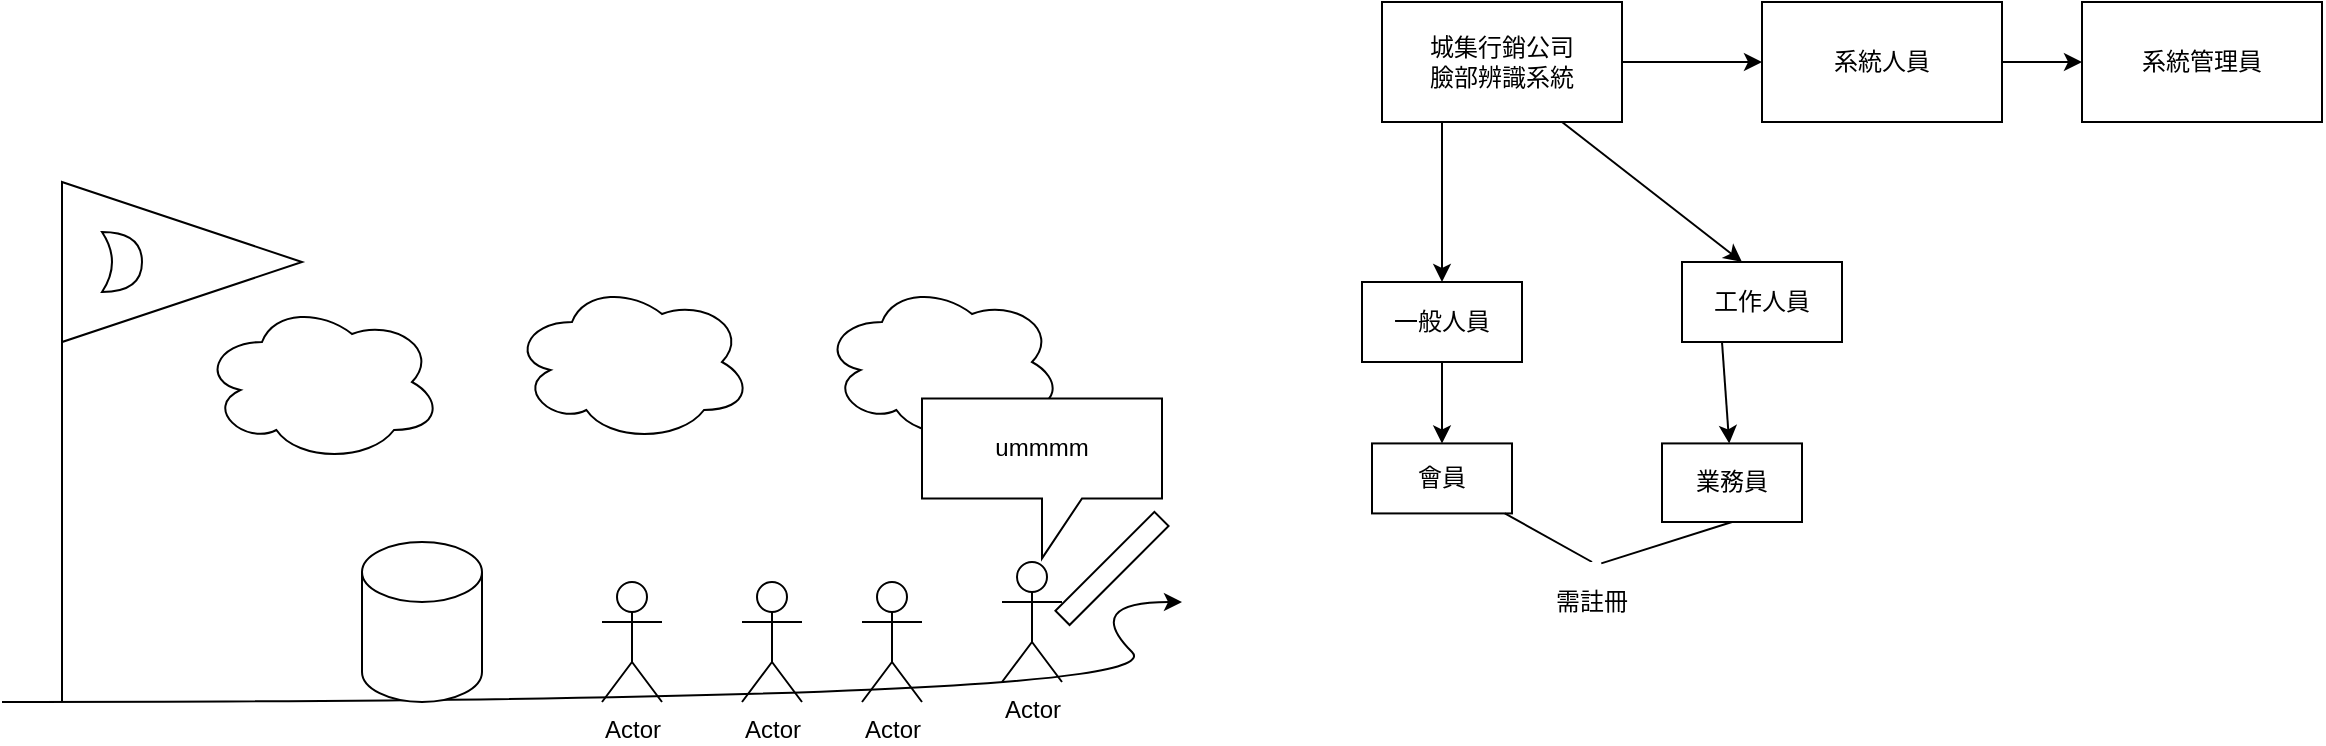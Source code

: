 <mxfile version="17.4.5" type="device" pages="2"><diagram id="V7DGzK6TTjDBdNX_tZ4m" name="(b) 小題"><mxGraphModel dx="2202" dy="794" grid="1" gridSize="10" guides="1" tooltips="1" connect="1" arrows="1" fold="1" page="1" pageScale="1" pageWidth="827" pageHeight="1169" math="0" shadow="0"><root><mxCell id="0"/><mxCell id="1" parent="0"/><mxCell id="WQ_1Z4ZpmynBEGjXPotR-1" value="城集行銷公司&lt;br&gt;臉部辨識系統" style="rounded=0;whiteSpace=wrap;html=1;" vertex="1" parent="1"><mxGeometry x="50" y="100" width="120" height="60" as="geometry"/></mxCell><mxCell id="WQ_1Z4ZpmynBEGjXPotR-2" value="" style="endArrow=classic;html=1;rounded=0;" edge="1" parent="1" source="WQ_1Z4ZpmynBEGjXPotR-1" target="WQ_1Z4ZpmynBEGjXPotR-3"><mxGeometry width="50" height="50" relative="1" as="geometry"><mxPoint x="170" y="180" as="sourcePoint"/><mxPoint x="240.711" y="130" as="targetPoint"/></mxGeometry></mxCell><mxCell id="WQ_1Z4ZpmynBEGjXPotR-3" value="系統人員" style="rounded=0;whiteSpace=wrap;html=1;" vertex="1" parent="1"><mxGeometry x="240.001" y="100" width="120" height="60" as="geometry"/></mxCell><mxCell id="WQ_1Z4ZpmynBEGjXPotR-4" value="" style="endArrow=classic;html=1;rounded=0;exitX=0.75;exitY=1;exitDx=0;exitDy=0;" edge="1" parent="1" source="WQ_1Z4ZpmynBEGjXPotR-1"><mxGeometry width="50" height="50" relative="1" as="geometry"><mxPoint x="290" y="280" as="sourcePoint"/><mxPoint x="230" y="230" as="targetPoint"/></mxGeometry></mxCell><mxCell id="WQ_1Z4ZpmynBEGjXPotR-5" value="" style="endArrow=classic;html=1;rounded=0;exitX=0.25;exitY=1;exitDx=0;exitDy=0;" edge="1" parent="1" source="WQ_1Z4ZpmynBEGjXPotR-1"><mxGeometry width="50" height="50" relative="1" as="geometry"><mxPoint x="50" y="270" as="sourcePoint"/><mxPoint x="80" y="240" as="targetPoint"/></mxGeometry></mxCell><mxCell id="WQ_1Z4ZpmynBEGjXPotR-6" value="一般人員" style="rounded=0;whiteSpace=wrap;html=1;" vertex="1" parent="1"><mxGeometry x="40" y="240" width="80" height="40" as="geometry"/></mxCell><mxCell id="WQ_1Z4ZpmynBEGjXPotR-7" value="工作人員" style="rounded=0;whiteSpace=wrap;html=1;" vertex="1" parent="1"><mxGeometry x="200" y="230" width="80" height="40" as="geometry"/></mxCell><mxCell id="WQ_1Z4ZpmynBEGjXPotR-8" value="" style="endArrow=classic;html=1;rounded=0;" edge="1" parent="1" source="WQ_1Z4ZpmynBEGjXPotR-3" target="WQ_1Z4ZpmynBEGjXPotR-9"><mxGeometry width="50" height="50" relative="1" as="geometry"><mxPoint x="360.001" y="180" as="sourcePoint"/><mxPoint x="430.711" y="130" as="targetPoint"/></mxGeometry></mxCell><mxCell id="WQ_1Z4ZpmynBEGjXPotR-9" value="系統管理員" style="rounded=0;whiteSpace=wrap;html=1;" vertex="1" parent="1"><mxGeometry x="400.001" y="100" width="120" height="60" as="geometry"/></mxCell><mxCell id="WQ_1Z4ZpmynBEGjXPotR-10" value="" style="endArrow=classic;html=1;rounded=0;" edge="1" parent="1" source="WQ_1Z4ZpmynBEGjXPotR-6" target="WQ_1Z4ZpmynBEGjXPotR-11"><mxGeometry width="50" height="50" relative="1" as="geometry"><mxPoint x="80" y="330" as="sourcePoint"/><mxPoint x="80" y="350.711" as="targetPoint"/></mxGeometry></mxCell><mxCell id="WQ_1Z4ZpmynBEGjXPotR-11" value="會員" style="rounded=0;whiteSpace=wrap;html=1;" vertex="1" parent="1"><mxGeometry x="45" y="320.71" width="70" height="35" as="geometry"/></mxCell><mxCell id="WQ_1Z4ZpmynBEGjXPotR-12" value="" style="endArrow=classic;html=1;rounded=0;exitX=0.25;exitY=1;exitDx=0;exitDy=0;" edge="1" parent="1" source="WQ_1Z4ZpmynBEGjXPotR-7" target="WQ_1Z4ZpmynBEGjXPotR-13"><mxGeometry width="50" height="50" relative="1" as="geometry"><mxPoint x="200" y="390" as="sourcePoint"/><mxPoint x="220" y="310" as="targetPoint"/></mxGeometry></mxCell><mxCell id="WQ_1Z4ZpmynBEGjXPotR-13" value="業務員" style="rounded=0;whiteSpace=wrap;html=1;" vertex="1" parent="1"><mxGeometry x="190" y="320.71" width="70" height="39.29" as="geometry"/></mxCell><mxCell id="WQ_1Z4ZpmynBEGjXPotR-16" value="" style="endArrow=none;html=1;rounded=0;entryX=0.5;entryY=0;entryDx=0;entryDy=0;" edge="1" parent="1" source="WQ_1Z4ZpmynBEGjXPotR-11" target="WQ_1Z4ZpmynBEGjXPotR-17"><mxGeometry width="50" height="50" relative="1" as="geometry"><mxPoint x="80" y="360" as="sourcePoint"/><mxPoint x="150" y="400" as="targetPoint"/></mxGeometry></mxCell><mxCell id="WQ_1Z4ZpmynBEGjXPotR-17" value="需註冊" style="rounded=0;whiteSpace=wrap;html=1;strokeColor=none;" vertex="1" parent="1"><mxGeometry x="115" y="380" width="80" height="40" as="geometry"/></mxCell><mxCell id="WQ_1Z4ZpmynBEGjXPotR-18" value="" style="endArrow=none;html=1;rounded=0;entryX=0.5;entryY=1;entryDx=0;entryDy=0;exitX=0.558;exitY=0.017;exitDx=0;exitDy=0;exitPerimeter=0;" edge="1" parent="1" source="WQ_1Z4ZpmynBEGjXPotR-17" target="WQ_1Z4ZpmynBEGjXPotR-13"><mxGeometry width="50" height="50" relative="1" as="geometry"><mxPoint x="210" y="520" as="sourcePoint"/><mxPoint x="260" y="470" as="targetPoint"/></mxGeometry></mxCell><mxCell id="WQ_1Z4ZpmynBEGjXPotR-34" value="" style="curved=1;endArrow=classic;html=1;rounded=0;" edge="1" parent="1"><mxGeometry width="50" height="50" relative="1" as="geometry"><mxPoint x="-640" y="450" as="sourcePoint"/><mxPoint x="-50" y="400" as="targetPoint"/><Array as="points"><mxPoint x="-50" y="450"/><mxPoint x="-100" y="400"/></Array></mxGeometry></mxCell><mxCell id="WQ_1Z4ZpmynBEGjXPotR-35" value="Actor" style="shape=umlActor;verticalLabelPosition=bottom;verticalAlign=top;html=1;outlineConnect=0;" vertex="1" parent="1"><mxGeometry x="-140" y="380" width="30" height="60" as="geometry"/></mxCell><mxCell id="WQ_1Z4ZpmynBEGjXPotR-36" value="Actor" style="shape=umlActor;verticalLabelPosition=bottom;verticalAlign=top;html=1;outlineConnect=0;" vertex="1" parent="1"><mxGeometry x="-210" y="390" width="30" height="60" as="geometry"/></mxCell><mxCell id="WQ_1Z4ZpmynBEGjXPotR-37" value="Actor" style="shape=umlActor;verticalLabelPosition=bottom;verticalAlign=top;html=1;outlineConnect=0;" vertex="1" parent="1"><mxGeometry x="-270" y="390" width="30" height="60" as="geometry"/></mxCell><mxCell id="WQ_1Z4ZpmynBEGjXPotR-38" value="Actor" style="shape=umlActor;verticalLabelPosition=bottom;verticalAlign=top;html=1;outlineConnect=0;" vertex="1" parent="1"><mxGeometry x="-340" y="390" width="30" height="60" as="geometry"/></mxCell><mxCell id="WQ_1Z4ZpmynBEGjXPotR-39" value="" style="ellipse;shape=cloud;whiteSpace=wrap;html=1;" vertex="1" parent="1"><mxGeometry x="-230" y="240" width="120" height="80" as="geometry"/></mxCell><mxCell id="WQ_1Z4ZpmynBEGjXPotR-40" value="" style="ellipse;shape=cloud;whiteSpace=wrap;html=1;" vertex="1" parent="1"><mxGeometry x="-385" y="240" width="120" height="80" as="geometry"/></mxCell><mxCell id="WQ_1Z4ZpmynBEGjXPotR-41" value="" style="ellipse;shape=cloud;whiteSpace=wrap;html=1;" vertex="1" parent="1"><mxGeometry x="-540" y="250" width="120" height="80" as="geometry"/></mxCell><mxCell id="WQ_1Z4ZpmynBEGjXPotR-42" value="ummmm" style="shape=callout;whiteSpace=wrap;html=1;perimeter=calloutPerimeter;" vertex="1" parent="1"><mxGeometry x="-180" y="298.21" width="120" height="80" as="geometry"/></mxCell><mxCell id="WQ_1Z4ZpmynBEGjXPotR-43" value="" style="shape=cylinder3;whiteSpace=wrap;html=1;boundedLbl=1;backgroundOutline=1;size=15;" vertex="1" parent="1"><mxGeometry x="-460" y="370" width="60" height="80" as="geometry"/></mxCell><mxCell id="WQ_1Z4ZpmynBEGjXPotR-44" value="" style="endArrow=none;html=1;rounded=0;" edge="1" parent="1"><mxGeometry width="50" height="50" relative="1" as="geometry"><mxPoint x="-610" y="450" as="sourcePoint"/><mxPoint x="-610" y="190" as="targetPoint"/></mxGeometry></mxCell><mxCell id="WQ_1Z4ZpmynBEGjXPotR-45" value="" style="triangle;whiteSpace=wrap;html=1;direction=east;" vertex="1" parent="1"><mxGeometry x="-610" y="190" width="120" height="80" as="geometry"/></mxCell><mxCell id="WQ_1Z4ZpmynBEGjXPotR-47" value="" style="rounded=0;whiteSpace=wrap;html=1;rotation=-45;" vertex="1" parent="1"><mxGeometry x="-120" y="378.21" width="70" height="10" as="geometry"/></mxCell><mxCell id="WQ_1Z4ZpmynBEGjXPotR-48" value="" style="shape=xor;whiteSpace=wrap;html=1;" vertex="1" parent="1"><mxGeometry x="-590" y="215" width="20" height="30" as="geometry"/></mxCell></root></mxGraphModel></diagram><diagram id="BZPio_Jj3uGKRLuExNS9" name="(d) 小題"><mxGraphModel dx="1422" dy="689" grid="1" gridSize="10" guides="1" tooltips="1" connect="1" arrows="1" fold="1" page="1" pageScale="1" pageWidth="827" pageHeight="1169" math="0" shadow="0"><root><mxCell id="Udvxj7O8KsXDByOM07qp-0"/><mxCell id="Udvxj7O8KsXDByOM07qp-1" parent="Udvxj7O8KsXDByOM07qp-0"/></root></mxGraphModel></diagram></mxfile>